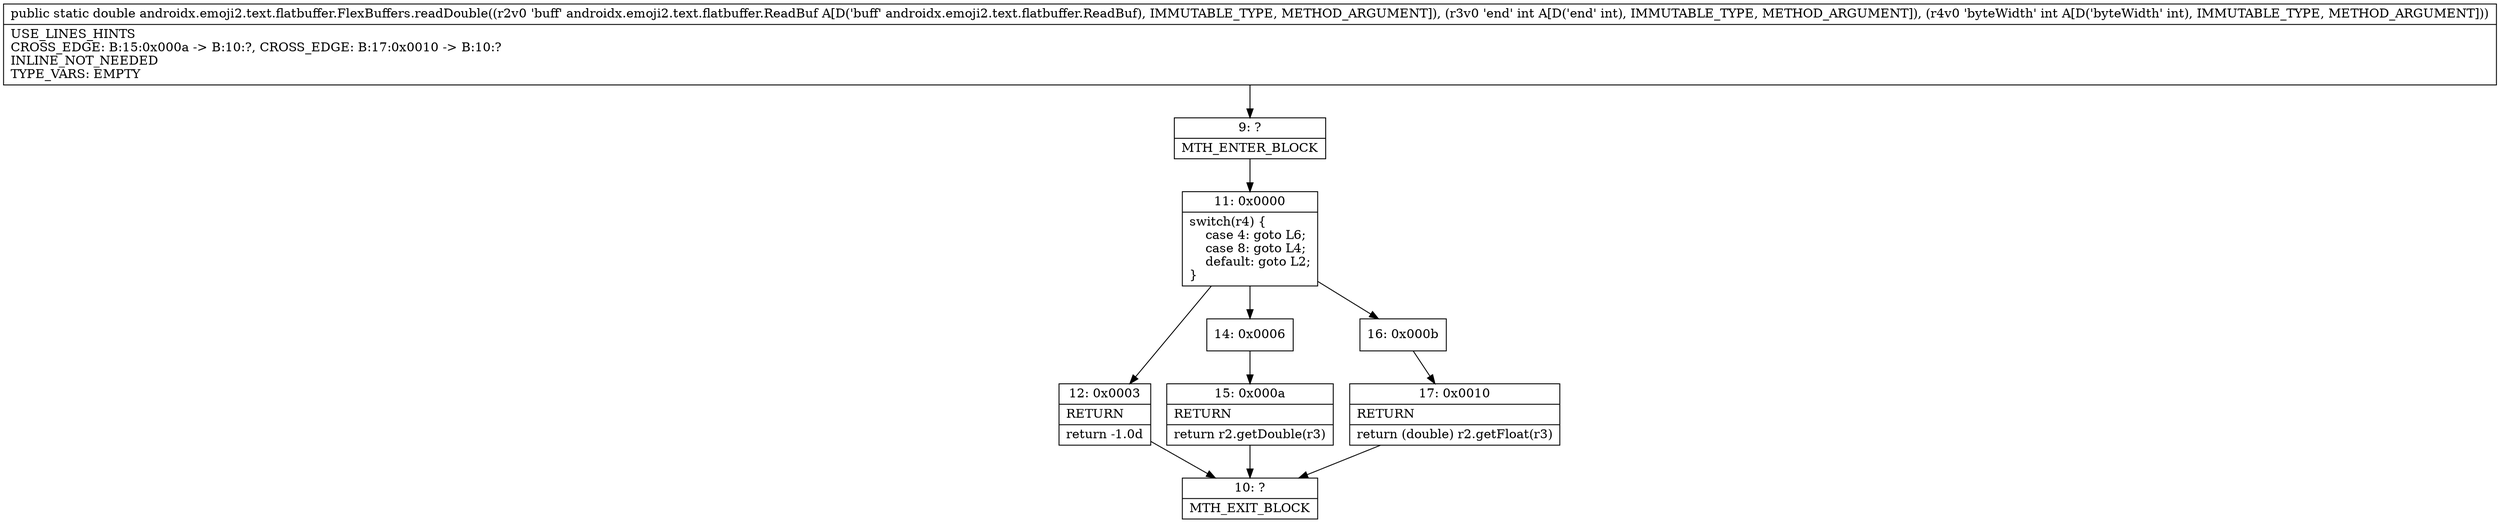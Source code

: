 digraph "CFG forandroidx.emoji2.text.flatbuffer.FlexBuffers.readDouble(Landroidx\/emoji2\/text\/flatbuffer\/ReadBuf;II)D" {
Node_9 [shape=record,label="{9\:\ ?|MTH_ENTER_BLOCK\l}"];
Node_11 [shape=record,label="{11\:\ 0x0000|switch(r4) \{\l    case 4: goto L6;\l    case 8: goto L4;\l    default: goto L2;\l\}\l}"];
Node_12 [shape=record,label="{12\:\ 0x0003|RETURN\l|return \-1.0d\l}"];
Node_10 [shape=record,label="{10\:\ ?|MTH_EXIT_BLOCK\l}"];
Node_14 [shape=record,label="{14\:\ 0x0006}"];
Node_15 [shape=record,label="{15\:\ 0x000a|RETURN\l|return r2.getDouble(r3)\l}"];
Node_16 [shape=record,label="{16\:\ 0x000b}"];
Node_17 [shape=record,label="{17\:\ 0x0010|RETURN\l|return (double) r2.getFloat(r3)\l}"];
MethodNode[shape=record,label="{public static double androidx.emoji2.text.flatbuffer.FlexBuffers.readDouble((r2v0 'buff' androidx.emoji2.text.flatbuffer.ReadBuf A[D('buff' androidx.emoji2.text.flatbuffer.ReadBuf), IMMUTABLE_TYPE, METHOD_ARGUMENT]), (r3v0 'end' int A[D('end' int), IMMUTABLE_TYPE, METHOD_ARGUMENT]), (r4v0 'byteWidth' int A[D('byteWidth' int), IMMUTABLE_TYPE, METHOD_ARGUMENT]))  | USE_LINES_HINTS\lCROSS_EDGE: B:15:0x000a \-\> B:10:?, CROSS_EDGE: B:17:0x0010 \-\> B:10:?\lINLINE_NOT_NEEDED\lTYPE_VARS: EMPTY\l}"];
MethodNode -> Node_9;Node_9 -> Node_11;
Node_11 -> Node_12;
Node_11 -> Node_14;
Node_11 -> Node_16;
Node_12 -> Node_10;
Node_14 -> Node_15;
Node_15 -> Node_10;
Node_16 -> Node_17;
Node_17 -> Node_10;
}

